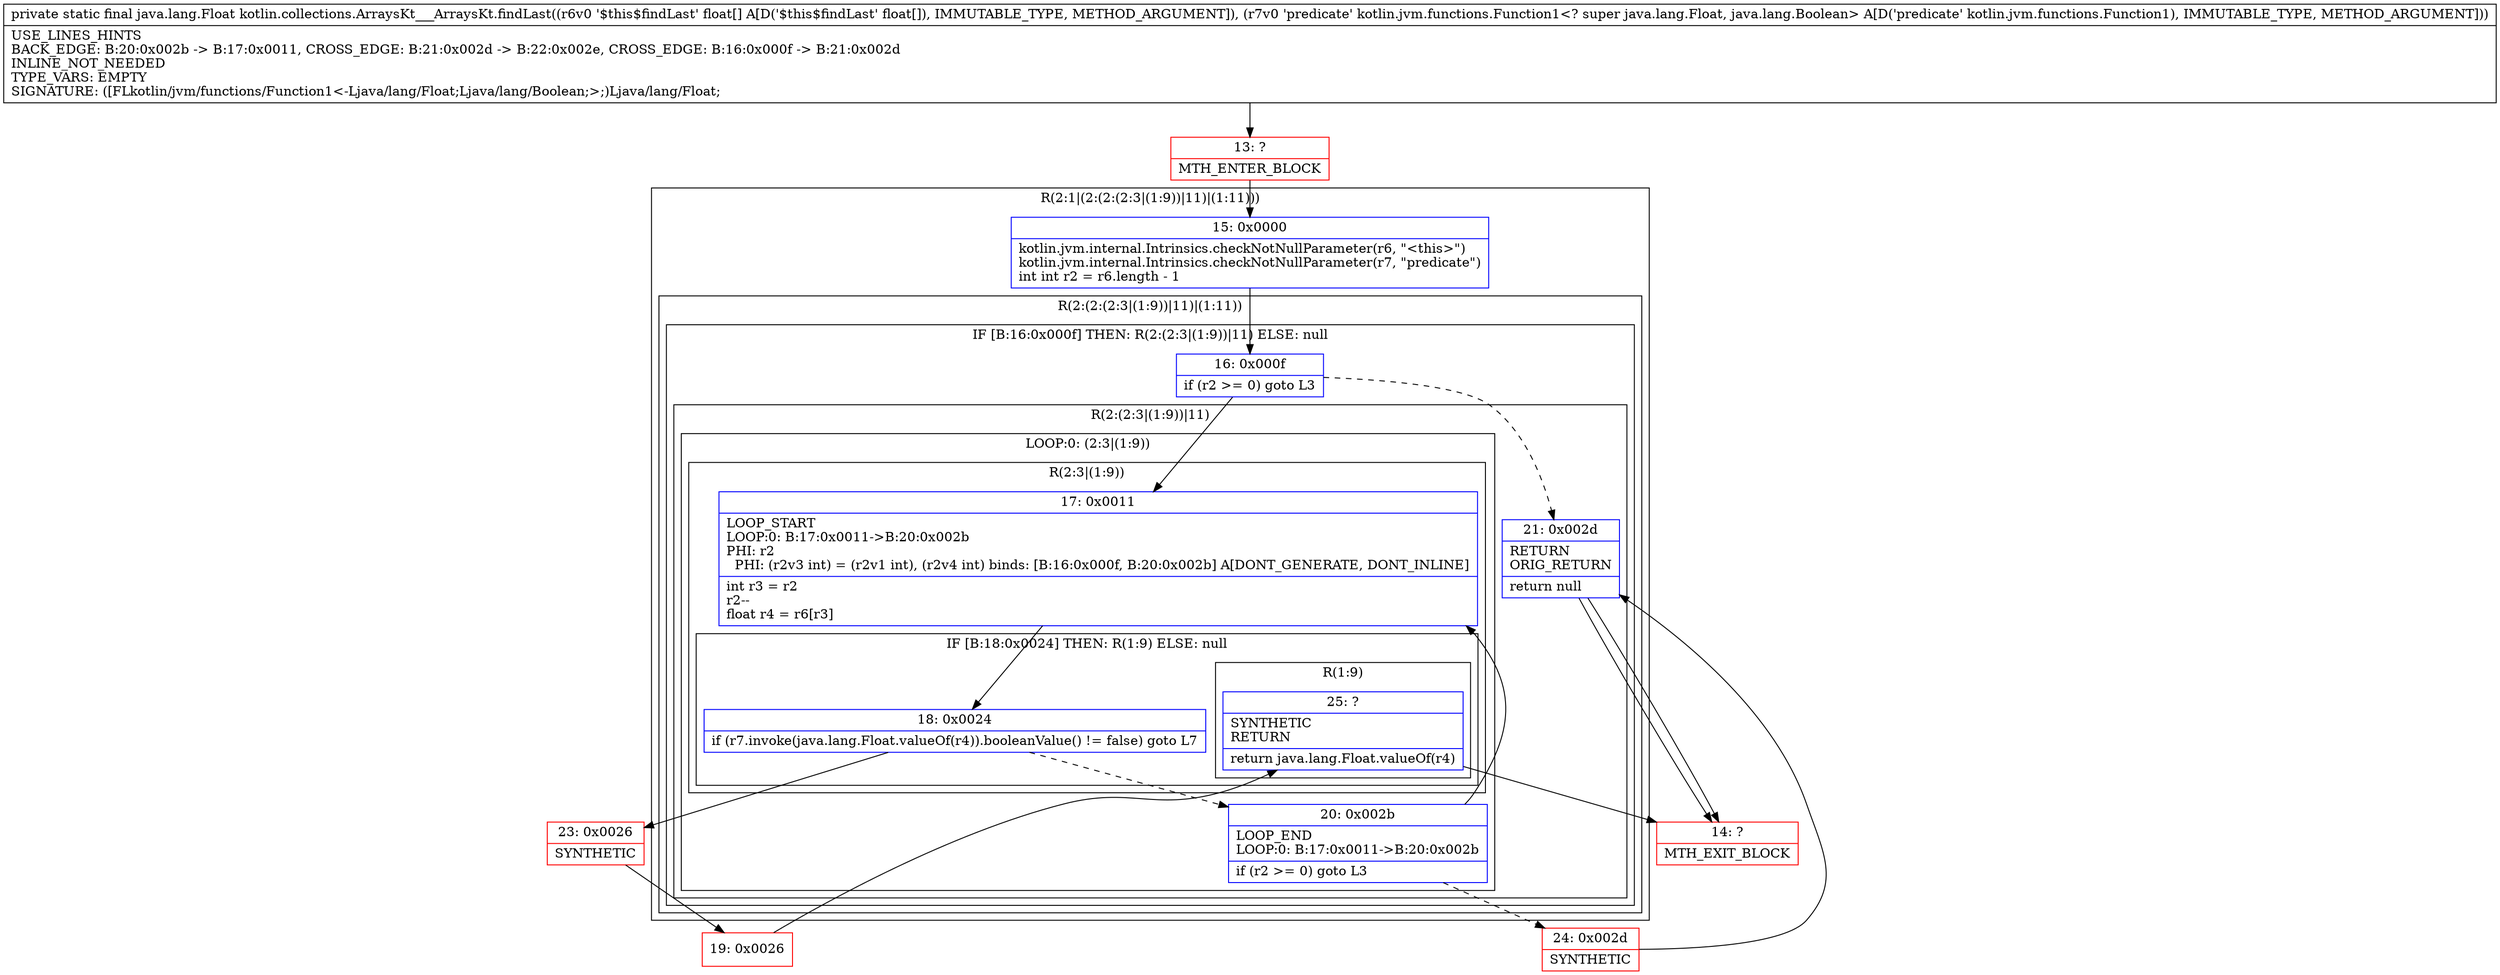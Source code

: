 digraph "CFG forkotlin.collections.ArraysKt___ArraysKt.findLast([FLkotlin\/jvm\/functions\/Function1;)Ljava\/lang\/Float;" {
subgraph cluster_Region_643044558 {
label = "R(2:1|(2:(2:(2:3|(1:9))|11)|(1:11)))";
node [shape=record,color=blue];
Node_15 [shape=record,label="{15\:\ 0x0000|kotlin.jvm.internal.Intrinsics.checkNotNullParameter(r6, \"\<this\>\")\lkotlin.jvm.internal.Intrinsics.checkNotNullParameter(r7, \"predicate\")\lint int r2 = r6.length \- 1\l}"];
subgraph cluster_Region_1712887434 {
label = "R(2:(2:(2:3|(1:9))|11)|(1:11))";
node [shape=record,color=blue];
subgraph cluster_IfRegion_292050309 {
label = "IF [B:16:0x000f] THEN: R(2:(2:3|(1:9))|11) ELSE: null";
node [shape=record,color=blue];
Node_16 [shape=record,label="{16\:\ 0x000f|if (r2 \>= 0) goto L3\l}"];
subgraph cluster_Region_1600025137 {
label = "R(2:(2:3|(1:9))|11)";
node [shape=record,color=blue];
subgraph cluster_LoopRegion_1497904905 {
label = "LOOP:0: (2:3|(1:9))";
node [shape=record,color=blue];
Node_20 [shape=record,label="{20\:\ 0x002b|LOOP_END\lLOOP:0: B:17:0x0011\-\>B:20:0x002b\l|if (r2 \>= 0) goto L3\l}"];
subgraph cluster_Region_849035964 {
label = "R(2:3|(1:9))";
node [shape=record,color=blue];
Node_17 [shape=record,label="{17\:\ 0x0011|LOOP_START\lLOOP:0: B:17:0x0011\-\>B:20:0x002b\lPHI: r2 \l  PHI: (r2v3 int) = (r2v1 int), (r2v4 int) binds: [B:16:0x000f, B:20:0x002b] A[DONT_GENERATE, DONT_INLINE]\l|int r3 = r2\lr2\-\-\lfloat r4 = r6[r3]\l}"];
subgraph cluster_IfRegion_1606204042 {
label = "IF [B:18:0x0024] THEN: R(1:9) ELSE: null";
node [shape=record,color=blue];
Node_18 [shape=record,label="{18\:\ 0x0024|if (r7.invoke(java.lang.Float.valueOf(r4)).booleanValue() != false) goto L7\l}"];
subgraph cluster_Region_928681315 {
label = "R(1:9)";
node [shape=record,color=blue];
Node_25 [shape=record,label="{25\:\ ?|SYNTHETIC\lRETURN\l|return java.lang.Float.valueOf(r4)\l}"];
}
}
}
}
Node_21 [shape=record,label="{21\:\ 0x002d|RETURN\lORIG_RETURN\l|return null\l}"];
}
}
subgraph cluster_Region_1183856818 {
label = "R(1:11)";
node [shape=record,color=blue];
Node_21 [shape=record,label="{21\:\ 0x002d|RETURN\lORIG_RETURN\l|return null\l}"];
}
}
}
Node_13 [shape=record,color=red,label="{13\:\ ?|MTH_ENTER_BLOCK\l}"];
Node_24 [shape=record,color=red,label="{24\:\ 0x002d|SYNTHETIC\l}"];
Node_23 [shape=record,color=red,label="{23\:\ 0x0026|SYNTHETIC\l}"];
Node_19 [shape=record,color=red,label="{19\:\ 0x0026}"];
Node_14 [shape=record,color=red,label="{14\:\ ?|MTH_EXIT_BLOCK\l}"];
MethodNode[shape=record,label="{private static final java.lang.Float kotlin.collections.ArraysKt___ArraysKt.findLast((r6v0 '$this$findLast' float[] A[D('$this$findLast' float[]), IMMUTABLE_TYPE, METHOD_ARGUMENT]), (r7v0 'predicate' kotlin.jvm.functions.Function1\<? super java.lang.Float, java.lang.Boolean\> A[D('predicate' kotlin.jvm.functions.Function1), IMMUTABLE_TYPE, METHOD_ARGUMENT]))  | USE_LINES_HINTS\lBACK_EDGE: B:20:0x002b \-\> B:17:0x0011, CROSS_EDGE: B:21:0x002d \-\> B:22:0x002e, CROSS_EDGE: B:16:0x000f \-\> B:21:0x002d\lINLINE_NOT_NEEDED\lTYPE_VARS: EMPTY\lSIGNATURE: ([FLkotlin\/jvm\/functions\/Function1\<\-Ljava\/lang\/Float;Ljava\/lang\/Boolean;\>;)Ljava\/lang\/Float;\l}"];
MethodNode -> Node_13;Node_15 -> Node_16;
Node_16 -> Node_17;
Node_16 -> Node_21[style=dashed];
Node_20 -> Node_17;
Node_20 -> Node_24[style=dashed];
Node_17 -> Node_18;
Node_18 -> Node_20[style=dashed];
Node_18 -> Node_23;
Node_25 -> Node_14;
Node_21 -> Node_14;
Node_21 -> Node_14;
Node_13 -> Node_15;
Node_24 -> Node_21;
Node_23 -> Node_19;
Node_19 -> Node_25;
}

